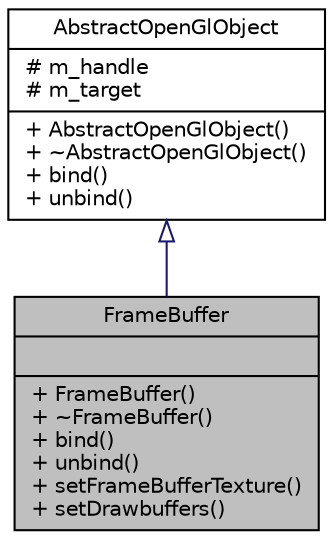 digraph "FrameBuffer"
{
  edge [fontname="Helvetica",fontsize="10",labelfontname="Helvetica",labelfontsize="10"];
  node [fontname="Helvetica",fontsize="10",shape=record];
  Node1 [label="{FrameBuffer\n||+ FrameBuffer()\l+ ~FrameBuffer()\l+ bind()\l+ unbind()\l+ setFrameBufferTexture()\l+ setDrawbuffers()\l}",height=0.2,width=0.4,color="black", fillcolor="grey75", style="filled" fontcolor="black"];
  Node2 -> Node1 [dir="back",color="midnightblue",fontsize="10",style="solid",arrowtail="onormal"];
  Node2 [label="{AbstractOpenGlObject\n|# m_handle\l# m_target\l|+ AbstractOpenGlObject()\l+ ~AbstractOpenGlObject()\l+ bind()\l+ unbind()\l}",height=0.2,width=0.4,color="black", fillcolor="white", style="filled",URL="$class_abstract_open_gl_object.html"];
}
